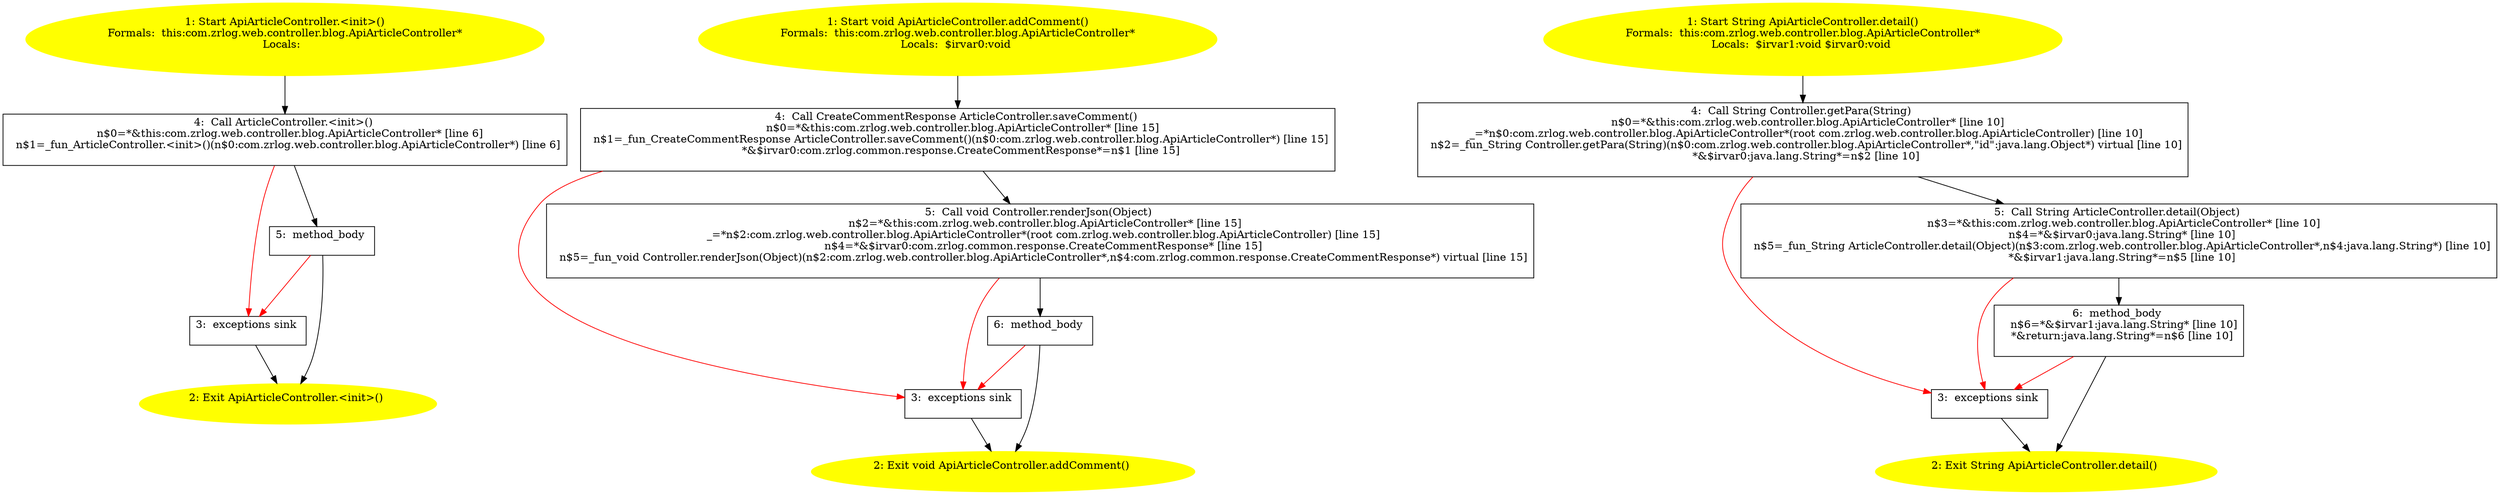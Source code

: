 /* @generated */
digraph cfg {
"com.zrlog.web.controller.blog.ApiArticleController.<init>().dcf26d5703f9281e0110133a5e59df1c_1" [label="1: Start ApiArticleController.<init>()\nFormals:  this:com.zrlog.web.controller.blog.ApiArticleController*\nLocals:  \n  " color=yellow style=filled]
	

	 "com.zrlog.web.controller.blog.ApiArticleController.<init>().dcf26d5703f9281e0110133a5e59df1c_1" -> "com.zrlog.web.controller.blog.ApiArticleController.<init>().dcf26d5703f9281e0110133a5e59df1c_4" ;
"com.zrlog.web.controller.blog.ApiArticleController.<init>().dcf26d5703f9281e0110133a5e59df1c_2" [label="2: Exit ApiArticleController.<init>() \n  " color=yellow style=filled]
	

"com.zrlog.web.controller.blog.ApiArticleController.<init>().dcf26d5703f9281e0110133a5e59df1c_3" [label="3:  exceptions sink \n  " shape="box"]
	

	 "com.zrlog.web.controller.blog.ApiArticleController.<init>().dcf26d5703f9281e0110133a5e59df1c_3" -> "com.zrlog.web.controller.blog.ApiArticleController.<init>().dcf26d5703f9281e0110133a5e59df1c_2" ;
"com.zrlog.web.controller.blog.ApiArticleController.<init>().dcf26d5703f9281e0110133a5e59df1c_4" [label="4:  Call ArticleController.<init>() \n   n$0=*&this:com.zrlog.web.controller.blog.ApiArticleController* [line 6]\n  n$1=_fun_ArticleController.<init>()(n$0:com.zrlog.web.controller.blog.ApiArticleController*) [line 6]\n " shape="box"]
	

	 "com.zrlog.web.controller.blog.ApiArticleController.<init>().dcf26d5703f9281e0110133a5e59df1c_4" -> "com.zrlog.web.controller.blog.ApiArticleController.<init>().dcf26d5703f9281e0110133a5e59df1c_5" ;
	 "com.zrlog.web.controller.blog.ApiArticleController.<init>().dcf26d5703f9281e0110133a5e59df1c_4" -> "com.zrlog.web.controller.blog.ApiArticleController.<init>().dcf26d5703f9281e0110133a5e59df1c_3" [color="red" ];
"com.zrlog.web.controller.blog.ApiArticleController.<init>().dcf26d5703f9281e0110133a5e59df1c_5" [label="5:  method_body \n  " shape="box"]
	

	 "com.zrlog.web.controller.blog.ApiArticleController.<init>().dcf26d5703f9281e0110133a5e59df1c_5" -> "com.zrlog.web.controller.blog.ApiArticleController.<init>().dcf26d5703f9281e0110133a5e59df1c_2" ;
	 "com.zrlog.web.controller.blog.ApiArticleController.<init>().dcf26d5703f9281e0110133a5e59df1c_5" -> "com.zrlog.web.controller.blog.ApiArticleController.<init>().dcf26d5703f9281e0110133a5e59df1c_3" [color="red" ];
"com.zrlog.web.controller.blog.ApiArticleController.addComment():void.bbbd93570f38097e35d192f35432c9b7_1" [label="1: Start void ApiArticleController.addComment()\nFormals:  this:com.zrlog.web.controller.blog.ApiArticleController*\nLocals:  $irvar0:void \n  " color=yellow style=filled]
	

	 "com.zrlog.web.controller.blog.ApiArticleController.addComment():void.bbbd93570f38097e35d192f35432c9b7_1" -> "com.zrlog.web.controller.blog.ApiArticleController.addComment():void.bbbd93570f38097e35d192f35432c9b7_4" ;
"com.zrlog.web.controller.blog.ApiArticleController.addComment():void.bbbd93570f38097e35d192f35432c9b7_2" [label="2: Exit void ApiArticleController.addComment() \n  " color=yellow style=filled]
	

"com.zrlog.web.controller.blog.ApiArticleController.addComment():void.bbbd93570f38097e35d192f35432c9b7_3" [label="3:  exceptions sink \n  " shape="box"]
	

	 "com.zrlog.web.controller.blog.ApiArticleController.addComment():void.bbbd93570f38097e35d192f35432c9b7_3" -> "com.zrlog.web.controller.blog.ApiArticleController.addComment():void.bbbd93570f38097e35d192f35432c9b7_2" ;
"com.zrlog.web.controller.blog.ApiArticleController.addComment():void.bbbd93570f38097e35d192f35432c9b7_4" [label="4:  Call CreateCommentResponse ArticleController.saveComment() \n   n$0=*&this:com.zrlog.web.controller.blog.ApiArticleController* [line 15]\n  n$1=_fun_CreateCommentResponse ArticleController.saveComment()(n$0:com.zrlog.web.controller.blog.ApiArticleController*) [line 15]\n  *&$irvar0:com.zrlog.common.response.CreateCommentResponse*=n$1 [line 15]\n " shape="box"]
	

	 "com.zrlog.web.controller.blog.ApiArticleController.addComment():void.bbbd93570f38097e35d192f35432c9b7_4" -> "com.zrlog.web.controller.blog.ApiArticleController.addComment():void.bbbd93570f38097e35d192f35432c9b7_5" ;
	 "com.zrlog.web.controller.blog.ApiArticleController.addComment():void.bbbd93570f38097e35d192f35432c9b7_4" -> "com.zrlog.web.controller.blog.ApiArticleController.addComment():void.bbbd93570f38097e35d192f35432c9b7_3" [color="red" ];
"com.zrlog.web.controller.blog.ApiArticleController.addComment():void.bbbd93570f38097e35d192f35432c9b7_5" [label="5:  Call void Controller.renderJson(Object) \n   n$2=*&this:com.zrlog.web.controller.blog.ApiArticleController* [line 15]\n  _=*n$2:com.zrlog.web.controller.blog.ApiArticleController*(root com.zrlog.web.controller.blog.ApiArticleController) [line 15]\n  n$4=*&$irvar0:com.zrlog.common.response.CreateCommentResponse* [line 15]\n  n$5=_fun_void Controller.renderJson(Object)(n$2:com.zrlog.web.controller.blog.ApiArticleController*,n$4:com.zrlog.common.response.CreateCommentResponse*) virtual [line 15]\n " shape="box"]
	

	 "com.zrlog.web.controller.blog.ApiArticleController.addComment():void.bbbd93570f38097e35d192f35432c9b7_5" -> "com.zrlog.web.controller.blog.ApiArticleController.addComment():void.bbbd93570f38097e35d192f35432c9b7_6" ;
	 "com.zrlog.web.controller.blog.ApiArticleController.addComment():void.bbbd93570f38097e35d192f35432c9b7_5" -> "com.zrlog.web.controller.blog.ApiArticleController.addComment():void.bbbd93570f38097e35d192f35432c9b7_3" [color="red" ];
"com.zrlog.web.controller.blog.ApiArticleController.addComment():void.bbbd93570f38097e35d192f35432c9b7_6" [label="6:  method_body \n  " shape="box"]
	

	 "com.zrlog.web.controller.blog.ApiArticleController.addComment():void.bbbd93570f38097e35d192f35432c9b7_6" -> "com.zrlog.web.controller.blog.ApiArticleController.addComment():void.bbbd93570f38097e35d192f35432c9b7_2" ;
	 "com.zrlog.web.controller.blog.ApiArticleController.addComment():void.bbbd93570f38097e35d192f35432c9b7_6" -> "com.zrlog.web.controller.blog.ApiArticleController.addComment():void.bbbd93570f38097e35d192f35432c9b7_3" [color="red" ];
"com.zrlog.web.controller.blog.ApiArticleController.detail():java.lang.String.ccf316ed68a0c1f8efdefe387aa9e3fd_1" [label="1: Start String ApiArticleController.detail()\nFormals:  this:com.zrlog.web.controller.blog.ApiArticleController*\nLocals:  $irvar1:void $irvar0:void \n  " color=yellow style=filled]
	

	 "com.zrlog.web.controller.blog.ApiArticleController.detail():java.lang.String.ccf316ed68a0c1f8efdefe387aa9e3fd_1" -> "com.zrlog.web.controller.blog.ApiArticleController.detail():java.lang.String.ccf316ed68a0c1f8efdefe387aa9e3fd_4" ;
"com.zrlog.web.controller.blog.ApiArticleController.detail():java.lang.String.ccf316ed68a0c1f8efdefe387aa9e3fd_2" [label="2: Exit String ApiArticleController.detail() \n  " color=yellow style=filled]
	

"com.zrlog.web.controller.blog.ApiArticleController.detail():java.lang.String.ccf316ed68a0c1f8efdefe387aa9e3fd_3" [label="3:  exceptions sink \n  " shape="box"]
	

	 "com.zrlog.web.controller.blog.ApiArticleController.detail():java.lang.String.ccf316ed68a0c1f8efdefe387aa9e3fd_3" -> "com.zrlog.web.controller.blog.ApiArticleController.detail():java.lang.String.ccf316ed68a0c1f8efdefe387aa9e3fd_2" ;
"com.zrlog.web.controller.blog.ApiArticleController.detail():java.lang.String.ccf316ed68a0c1f8efdefe387aa9e3fd_4" [label="4:  Call String Controller.getPara(String) \n   n$0=*&this:com.zrlog.web.controller.blog.ApiArticleController* [line 10]\n  _=*n$0:com.zrlog.web.controller.blog.ApiArticleController*(root com.zrlog.web.controller.blog.ApiArticleController) [line 10]\n  n$2=_fun_String Controller.getPara(String)(n$0:com.zrlog.web.controller.blog.ApiArticleController*,\"id\":java.lang.Object*) virtual [line 10]\n  *&$irvar0:java.lang.String*=n$2 [line 10]\n " shape="box"]
	

	 "com.zrlog.web.controller.blog.ApiArticleController.detail():java.lang.String.ccf316ed68a0c1f8efdefe387aa9e3fd_4" -> "com.zrlog.web.controller.blog.ApiArticleController.detail():java.lang.String.ccf316ed68a0c1f8efdefe387aa9e3fd_5" ;
	 "com.zrlog.web.controller.blog.ApiArticleController.detail():java.lang.String.ccf316ed68a0c1f8efdefe387aa9e3fd_4" -> "com.zrlog.web.controller.blog.ApiArticleController.detail():java.lang.String.ccf316ed68a0c1f8efdefe387aa9e3fd_3" [color="red" ];
"com.zrlog.web.controller.blog.ApiArticleController.detail():java.lang.String.ccf316ed68a0c1f8efdefe387aa9e3fd_5" [label="5:  Call String ArticleController.detail(Object) \n   n$3=*&this:com.zrlog.web.controller.blog.ApiArticleController* [line 10]\n  n$4=*&$irvar0:java.lang.String* [line 10]\n  n$5=_fun_String ArticleController.detail(Object)(n$3:com.zrlog.web.controller.blog.ApiArticleController*,n$4:java.lang.String*) [line 10]\n  *&$irvar1:java.lang.String*=n$5 [line 10]\n " shape="box"]
	

	 "com.zrlog.web.controller.blog.ApiArticleController.detail():java.lang.String.ccf316ed68a0c1f8efdefe387aa9e3fd_5" -> "com.zrlog.web.controller.blog.ApiArticleController.detail():java.lang.String.ccf316ed68a0c1f8efdefe387aa9e3fd_6" ;
	 "com.zrlog.web.controller.blog.ApiArticleController.detail():java.lang.String.ccf316ed68a0c1f8efdefe387aa9e3fd_5" -> "com.zrlog.web.controller.blog.ApiArticleController.detail():java.lang.String.ccf316ed68a0c1f8efdefe387aa9e3fd_3" [color="red" ];
"com.zrlog.web.controller.blog.ApiArticleController.detail():java.lang.String.ccf316ed68a0c1f8efdefe387aa9e3fd_6" [label="6:  method_body \n   n$6=*&$irvar1:java.lang.String* [line 10]\n  *&return:java.lang.String*=n$6 [line 10]\n " shape="box"]
	

	 "com.zrlog.web.controller.blog.ApiArticleController.detail():java.lang.String.ccf316ed68a0c1f8efdefe387aa9e3fd_6" -> "com.zrlog.web.controller.blog.ApiArticleController.detail():java.lang.String.ccf316ed68a0c1f8efdefe387aa9e3fd_2" ;
	 "com.zrlog.web.controller.blog.ApiArticleController.detail():java.lang.String.ccf316ed68a0c1f8efdefe387aa9e3fd_6" -> "com.zrlog.web.controller.blog.ApiArticleController.detail():java.lang.String.ccf316ed68a0c1f8efdefe387aa9e3fd_3" [color="red" ];
}
